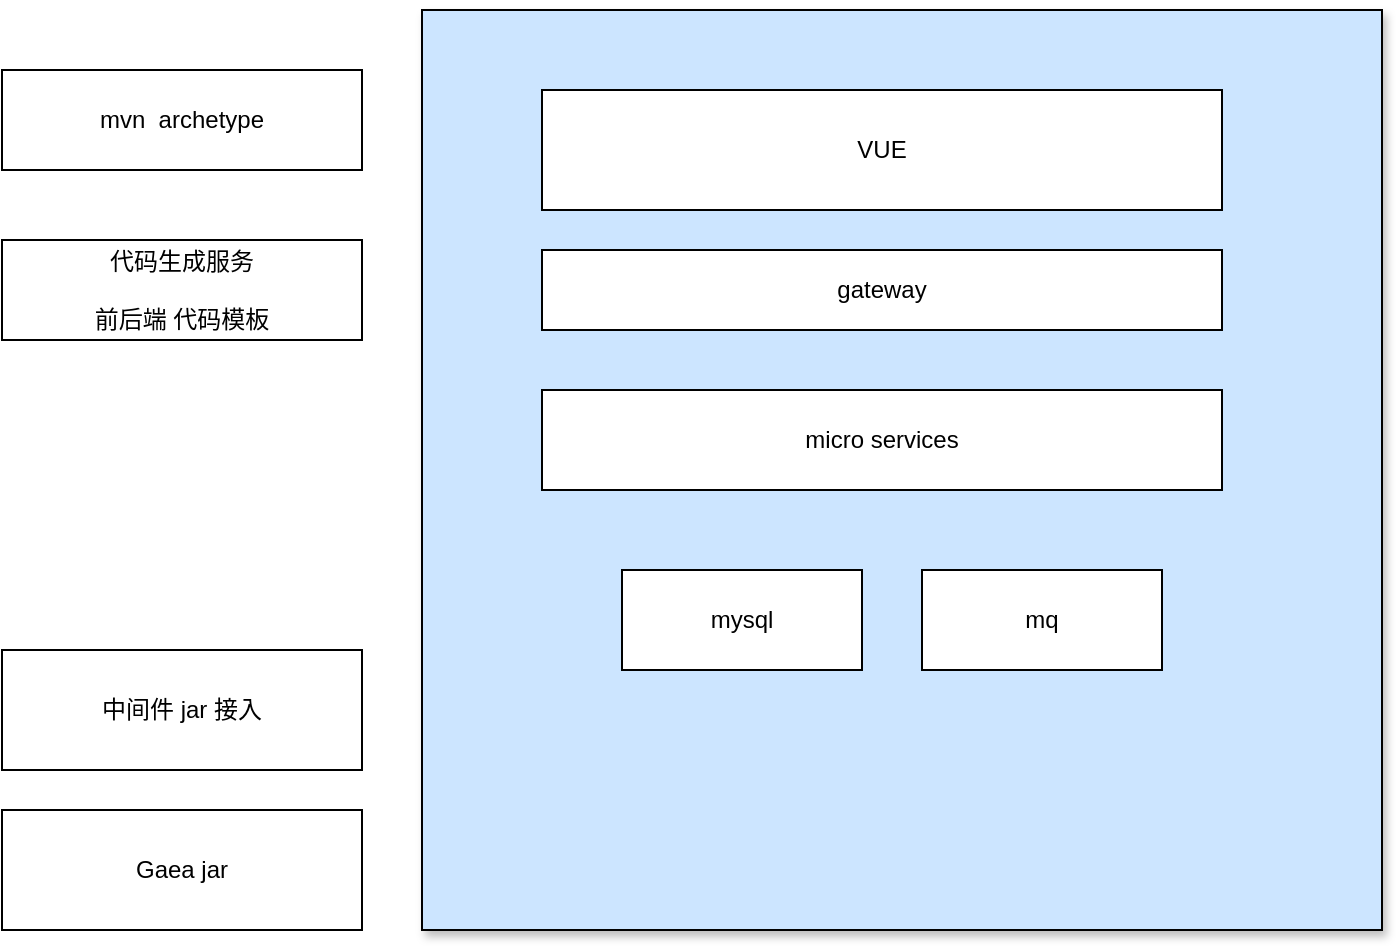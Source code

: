 <mxfile version="14.2.9" type="github">
  <diagram id="oM0u5np-nsZo8LVwmDq8" name="Page-1">
    <mxGraphModel dx="1024" dy="537" grid="1" gridSize="10" guides="1" tooltips="1" connect="1" arrows="1" fold="1" page="1" pageScale="1" pageWidth="827" pageHeight="1169" math="0" shadow="0">
      <root>
        <mxCell id="0" />
        <mxCell id="1" parent="0" />
        <mxCell id="21cPC0lwqa-gqHlfARLv-11" value="" style="rounded=0;whiteSpace=wrap;html=1;shadow=1;fillColor=#CCE5FF;" vertex="1" parent="1">
          <mxGeometry x="290" y="10" width="480" height="460" as="geometry" />
        </mxCell>
        <mxCell id="21cPC0lwqa-gqHlfARLv-1" value="gateway" style="rounded=0;whiteSpace=wrap;html=1;" vertex="1" parent="1">
          <mxGeometry x="350" y="130" width="340" height="40" as="geometry" />
        </mxCell>
        <mxCell id="21cPC0lwqa-gqHlfARLv-2" value="代码生成服务&lt;br&gt;&lt;br&gt;前后端 代码模板" style="rounded=0;whiteSpace=wrap;html=1;" vertex="1" parent="1">
          <mxGeometry x="80" y="125" width="180" height="50" as="geometry" />
        </mxCell>
        <mxCell id="21cPC0lwqa-gqHlfARLv-3" value="micro services" style="rounded=0;whiteSpace=wrap;html=1;" vertex="1" parent="1">
          <mxGeometry x="350" y="200" width="340" height="50" as="geometry" />
        </mxCell>
        <mxCell id="21cPC0lwqa-gqHlfARLv-4" value="VUE" style="rounded=0;whiteSpace=wrap;html=1;" vertex="1" parent="1">
          <mxGeometry x="350" y="50" width="340" height="60" as="geometry" />
        </mxCell>
        <mxCell id="21cPC0lwqa-gqHlfARLv-5" value="中间件 jar 接入" style="rounded=0;whiteSpace=wrap;html=1;" vertex="1" parent="1">
          <mxGeometry x="80" y="330" width="180" height="60" as="geometry" />
        </mxCell>
        <mxCell id="21cPC0lwqa-gqHlfARLv-6" value="Gaea jar" style="rounded=0;whiteSpace=wrap;html=1;" vertex="1" parent="1">
          <mxGeometry x="80" y="410" width="180" height="60" as="geometry" />
        </mxCell>
        <mxCell id="21cPC0lwqa-gqHlfARLv-7" value="mvn&amp;nbsp; archetype" style="rounded=0;whiteSpace=wrap;html=1;" vertex="1" parent="1">
          <mxGeometry x="80" y="40" width="180" height="50" as="geometry" />
        </mxCell>
        <mxCell id="21cPC0lwqa-gqHlfARLv-8" value="mysql" style="rounded=0;whiteSpace=wrap;html=1;" vertex="1" parent="1">
          <mxGeometry x="390" y="290" width="120" height="50" as="geometry" />
        </mxCell>
        <mxCell id="21cPC0lwqa-gqHlfARLv-9" value="mq" style="rounded=0;whiteSpace=wrap;html=1;" vertex="1" parent="1">
          <mxGeometry x="540" y="290" width="120" height="50" as="geometry" />
        </mxCell>
      </root>
    </mxGraphModel>
  </diagram>
</mxfile>
